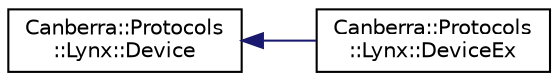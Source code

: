 digraph "Graphical Class Hierarchy"
{
  edge [fontname="Helvetica",fontsize="10",labelfontname="Helvetica",labelfontsize="10"];
  node [fontname="Helvetica",fontsize="10",shape=record];
  rankdir="LR";
  Node0 [label="Canberra::Protocols\l::Lynx::Device",height=0.2,width=0.4,color="black", fillcolor="white", style="filled",URL="$d6/d2c/class_canberra_1_1_protocols_1_1_lynx_1_1_device.html"];
  Node0 -> Node1 [dir="back",color="midnightblue",fontsize="10",style="solid",fontname="Helvetica"];
  Node1 [label="Canberra::Protocols\l::Lynx::DeviceEx",height=0.2,width=0.4,color="black", fillcolor="white", style="filled",URL="$d4/d09/class_canberra_1_1_protocols_1_1_lynx_1_1_device_ex.html"];
}
